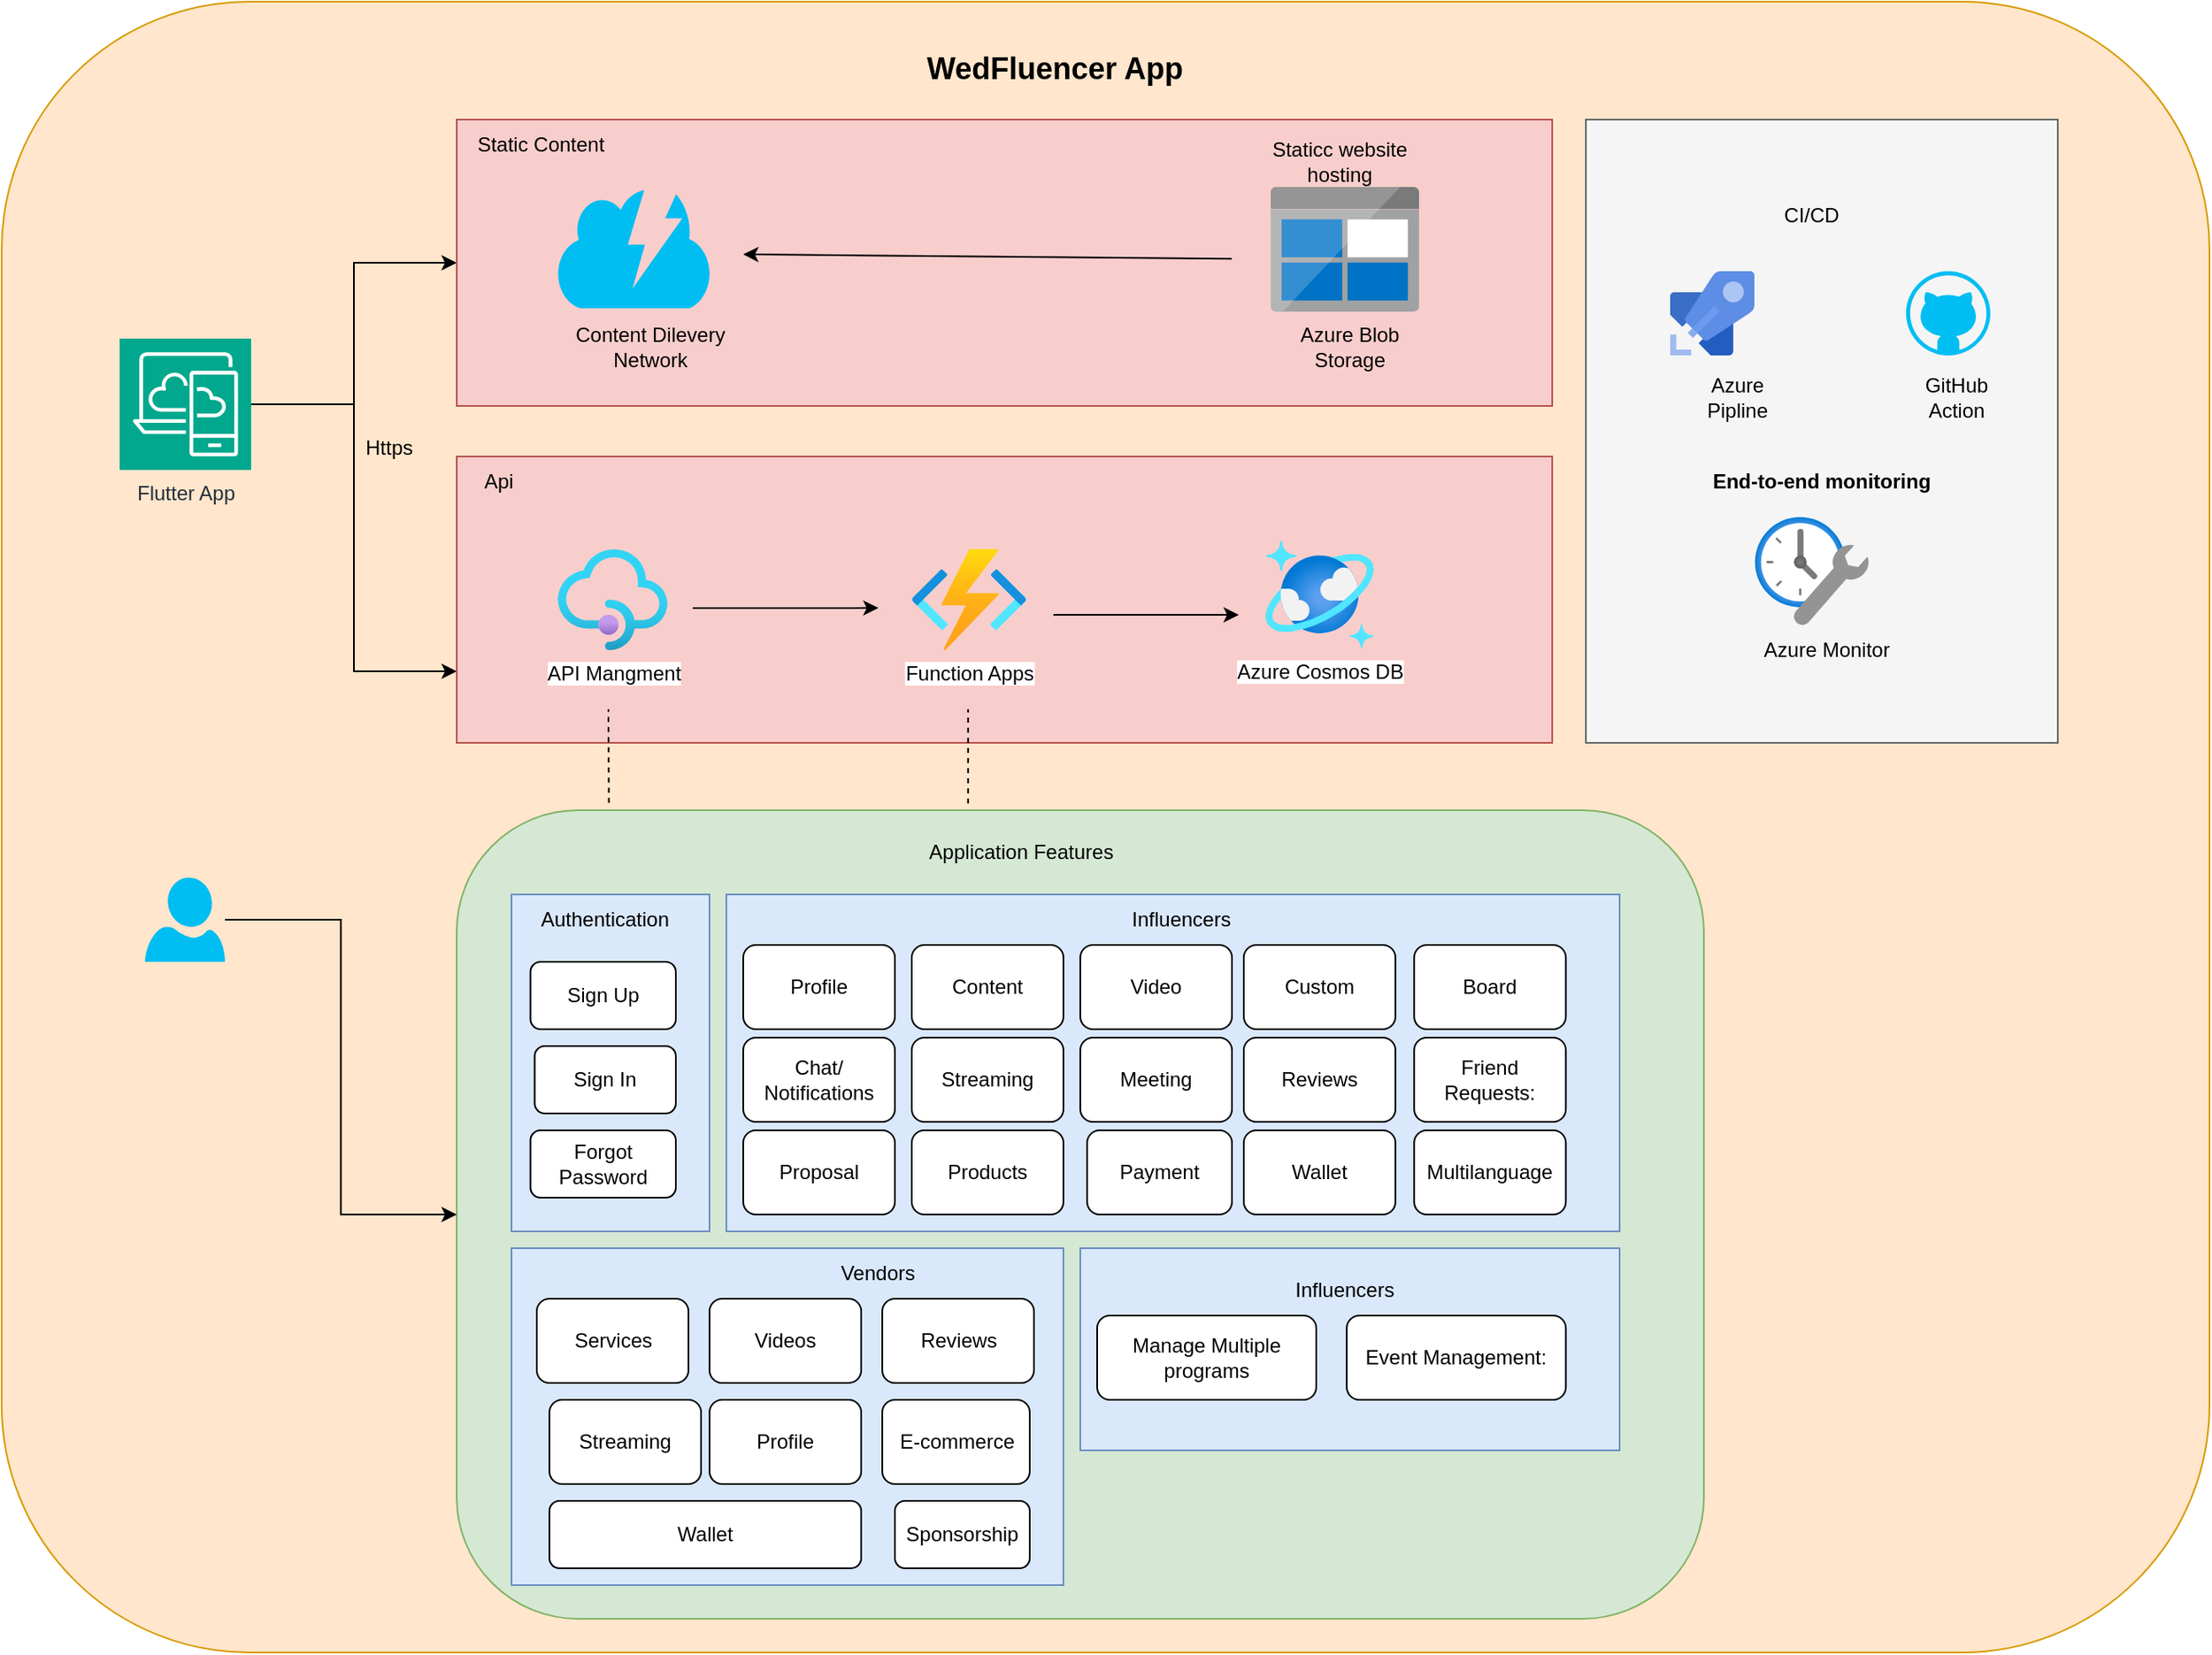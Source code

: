 <mxfile version="22.0.8" type="github">
  <diagram name="Page-1" id="8taoyjs-QUBEsXyyqBqw">
    <mxGraphModel dx="2840" dy="1235" grid="1" gridSize="10" guides="1" tooltips="1" connect="1" arrows="1" fold="1" page="1" pageScale="1" pageWidth="850" pageHeight="1100" math="0" shadow="0">
      <root>
        <mxCell id="0" />
        <mxCell id="1" parent="0" />
        <mxCell id="daoT6OAxx24oOpccv14M-5" value="" style="rounded=1;whiteSpace=wrap;html=1;fillColor=#ffe6cc;strokeColor=#d79b00;" vertex="1" parent="1">
          <mxGeometry x="-20" y="10" width="1310" height="980" as="geometry" />
        </mxCell>
        <mxCell id="daoT6OAxx24oOpccv14M-6" style="edgeStyle=orthogonalEdgeStyle;rounded=0;orthogonalLoop=1;jettySize=auto;html=1;" edge="1" parent="1" source="daoT6OAxx24oOpccv14M-1" target="daoT6OAxx24oOpccv14M-2">
          <mxGeometry relative="1" as="geometry" />
        </mxCell>
        <mxCell id="daoT6OAxx24oOpccv14M-7" style="edgeStyle=orthogonalEdgeStyle;rounded=0;orthogonalLoop=1;jettySize=auto;html=1;entryX=0;entryY=0.75;entryDx=0;entryDy=0;" edge="1" parent="1" source="daoT6OAxx24oOpccv14M-1" target="daoT6OAxx24oOpccv14M-3">
          <mxGeometry relative="1" as="geometry" />
        </mxCell>
        <mxCell id="daoT6OAxx24oOpccv14M-1" value="Flutter App" style="sketch=0;points=[[0,0,0],[0.25,0,0],[0.5,0,0],[0.75,0,0],[1,0,0],[0,1,0],[0.25,1,0],[0.5,1,0],[0.75,1,0],[1,1,0],[0,0.25,0],[0,0.5,0],[0,0.75,0],[1,0.25,0],[1,0.5,0],[1,0.75,0]];outlineConnect=0;fontColor=#232F3E;fillColor=#01A88D;strokeColor=#ffffff;dashed=0;verticalLabelPosition=bottom;verticalAlign=top;align=center;html=1;fontSize=12;fontStyle=0;aspect=fixed;shape=mxgraph.aws4.resourceIcon;resIcon=mxgraph.aws4.desktop_and_app_streaming;" vertex="1" parent="1">
          <mxGeometry x="50" y="210" width="78" height="78" as="geometry" />
        </mxCell>
        <mxCell id="daoT6OAxx24oOpccv14M-2" value="" style="rounded=0;whiteSpace=wrap;html=1;fillColor=#f8cecc;strokeColor=#b85450;" vertex="1" parent="1">
          <mxGeometry x="250" y="80" width="650" height="170" as="geometry" />
        </mxCell>
        <mxCell id="daoT6OAxx24oOpccv14M-3" value="" style="rounded=0;whiteSpace=wrap;html=1;fillColor=#f8cecc;strokeColor=#b85450;" vertex="1" parent="1">
          <mxGeometry x="250" y="280" width="650" height="170" as="geometry" />
        </mxCell>
        <mxCell id="daoT6OAxx24oOpccv14M-4" value="" style="rounded=0;whiteSpace=wrap;html=1;fillColor=#f5f5f5;fontColor=#333333;strokeColor=#666666;" vertex="1" parent="1">
          <mxGeometry x="920" y="80" width="280" height="370" as="geometry" />
        </mxCell>
        <mxCell id="daoT6OAxx24oOpccv14M-8" value="" style="verticalLabelPosition=bottom;html=1;verticalAlign=top;align=center;strokeColor=none;fillColor=#00BEF2;shape=mxgraph.azure.content_delivery_network;" vertex="1" parent="1">
          <mxGeometry x="310" y="122" width="90" height="70" as="geometry" />
        </mxCell>
        <mxCell id="daoT6OAxx24oOpccv14M-9" value="" style="image;sketch=0;aspect=fixed;html=1;points=[];align=center;fontSize=12;image=img/lib/mscae/BlobBlock.svg;" vertex="1" parent="1">
          <mxGeometry x="732.95" y="120" width="88.1" height="74" as="geometry" />
        </mxCell>
        <mxCell id="daoT6OAxx24oOpccv14M-12" value="Static Content" style="text;html=1;strokeColor=none;fillColor=none;align=center;verticalAlign=middle;whiteSpace=wrap;rounded=0;" vertex="1" parent="1">
          <mxGeometry x="260" y="80" width="80" height="30" as="geometry" />
        </mxCell>
        <mxCell id="daoT6OAxx24oOpccv14M-13" value="Api" style="text;html=1;strokeColor=none;fillColor=none;align=center;verticalAlign=middle;whiteSpace=wrap;rounded=0;" vertex="1" parent="1">
          <mxGeometry x="245" y="280" width="60" height="30" as="geometry" />
        </mxCell>
        <mxCell id="daoT6OAxx24oOpccv14M-14" value="Azure Monitor" style="text;html=1;strokeColor=none;fillColor=none;align=center;verticalAlign=middle;whiteSpace=wrap;rounded=0;" vertex="1" parent="1">
          <mxGeometry x="1010" y="380" width="106" height="30" as="geometry" />
        </mxCell>
        <mxCell id="daoT6OAxx24oOpccv14M-15" value="GitHub Action" style="text;html=1;strokeColor=none;fillColor=none;align=center;verticalAlign=middle;whiteSpace=wrap;rounded=0;" vertex="1" parent="1">
          <mxGeometry x="1110" y="230" width="60" height="30" as="geometry" />
        </mxCell>
        <mxCell id="daoT6OAxx24oOpccv14M-16" value="Azure Pipline" style="text;html=1;strokeColor=none;fillColor=none;align=center;verticalAlign=middle;whiteSpace=wrap;rounded=0;" vertex="1" parent="1">
          <mxGeometry x="980" y="230" width="60" height="30" as="geometry" />
        </mxCell>
        <mxCell id="daoT6OAxx24oOpccv14M-17" value="Content Dilevery Network" style="text;html=1;strokeColor=none;fillColor=none;align=center;verticalAlign=middle;whiteSpace=wrap;rounded=0;" vertex="1" parent="1">
          <mxGeometry x="305" y="200" width="120" height="30" as="geometry" />
        </mxCell>
        <mxCell id="daoT6OAxx24oOpccv14M-18" value="Azure Blob Storage" style="text;html=1;strokeColor=none;fillColor=none;align=center;verticalAlign=middle;whiteSpace=wrap;rounded=0;" vertex="1" parent="1">
          <mxGeometry x="730" y="200" width="100" height="30" as="geometry" />
        </mxCell>
        <mxCell id="daoT6OAxx24oOpccv14M-19" value="Staticc website hosting&lt;br&gt;" style="text;html=1;strokeColor=none;fillColor=none;align=center;verticalAlign=middle;whiteSpace=wrap;rounded=0;" vertex="1" parent="1">
          <mxGeometry x="714.05" y="90" width="120" height="30" as="geometry" />
        </mxCell>
        <mxCell id="daoT6OAxx24oOpccv14M-20" value="" style="image;sketch=0;aspect=fixed;html=1;points=[];align=center;fontSize=12;image=img/lib/mscae/Azure_Pipelines.svg;" vertex="1" parent="1">
          <mxGeometry x="970" y="170" width="50" height="50" as="geometry" />
        </mxCell>
        <mxCell id="daoT6OAxx24oOpccv14M-21" value="" style="verticalLabelPosition=bottom;html=1;verticalAlign=top;align=center;strokeColor=none;fillColor=#00BEF2;shape=mxgraph.azure.github_code;pointerEvents=1;" vertex="1" parent="1">
          <mxGeometry x="1110" y="170" width="50" height="50" as="geometry" />
        </mxCell>
        <mxCell id="daoT6OAxx24oOpccv14M-22" value="" style="image;aspect=fixed;html=1;points=[];align=center;fontSize=12;image=img/lib/azure2/compute/Maintenance_Configuration.svg;" vertex="1" parent="1">
          <mxGeometry x="1020" y="316" width="68" height="64" as="geometry" />
        </mxCell>
        <mxCell id="daoT6OAxx24oOpccv14M-23" value="CI/CD" style="text;html=1;strokeColor=none;fillColor=none;align=center;verticalAlign=middle;whiteSpace=wrap;rounded=0;" vertex="1" parent="1">
          <mxGeometry x="1024" y="122" width="60" height="30" as="geometry" />
        </mxCell>
        <mxCell id="daoT6OAxx24oOpccv14M-29" value="&lt;b&gt;End-to-end monitoring&lt;/b&gt;" style="text;html=1;strokeColor=none;fillColor=none;align=center;verticalAlign=middle;whiteSpace=wrap;rounded=0;" vertex="1" parent="1">
          <mxGeometry x="993" y="280" width="134" height="30" as="geometry" />
        </mxCell>
        <mxCell id="daoT6OAxx24oOpccv14M-30" value="API Mangment" style="image;aspect=fixed;html=1;points=[];align=center;fontSize=12;image=img/lib/azure2/app_services/API_Management_Services.svg;" vertex="1" parent="1">
          <mxGeometry x="310" y="335" width="65" height="60" as="geometry" />
        </mxCell>
        <mxCell id="daoT6OAxx24oOpccv14M-31" value="Function Apps" style="image;aspect=fixed;html=1;points=[];align=center;fontSize=12;image=img/lib/azure2/compute/Function_Apps.svg;" vertex="1" parent="1">
          <mxGeometry x="520" y="335" width="68" height="60" as="geometry" />
        </mxCell>
        <mxCell id="daoT6OAxx24oOpccv14M-32" value="Azure Cosmos DB" style="image;aspect=fixed;html=1;points=[];align=center;fontSize=12;image=img/lib/azure2/databases/Azure_Cosmos_DB.svg;" vertex="1" parent="1">
          <mxGeometry x="730" y="330" width="64" height="64" as="geometry" />
        </mxCell>
        <mxCell id="daoT6OAxx24oOpccv14M-33" value="" style="endArrow=classic;html=1;rounded=0;entryX=0.385;entryY=0.529;entryDx=0;entryDy=0;entryPerimeter=0;" edge="1" parent="1" target="daoT6OAxx24oOpccv14M-3">
          <mxGeometry width="50" height="50" relative="1" as="geometry">
            <mxPoint x="390" y="370" as="sourcePoint" />
            <mxPoint x="440" y="320" as="targetPoint" />
          </mxGeometry>
        </mxCell>
        <mxCell id="daoT6OAxx24oOpccv14M-35" value="" style="endArrow=classic;html=1;rounded=0;entryX=0.385;entryY=0.529;entryDx=0;entryDy=0;entryPerimeter=0;" edge="1" parent="1">
          <mxGeometry width="50" height="50" relative="1" as="geometry">
            <mxPoint x="604.05" y="374" as="sourcePoint" />
            <mxPoint x="714.05" y="374" as="targetPoint" />
          </mxGeometry>
        </mxCell>
        <mxCell id="daoT6OAxx24oOpccv14M-36" value="" style="endArrow=classic;html=1;rounded=0;" edge="1" parent="1">
          <mxGeometry width="50" height="50" relative="1" as="geometry">
            <mxPoint x="709.86" y="162.68" as="sourcePoint" />
            <mxPoint x="420" y="160" as="targetPoint" />
          </mxGeometry>
        </mxCell>
        <mxCell id="daoT6OAxx24oOpccv14M-39" value="" style="rounded=1;whiteSpace=wrap;html=1;fillColor=#d5e8d4;strokeColor=#82b366;" vertex="1" parent="1">
          <mxGeometry x="250" y="490" width="740" height="480" as="geometry" />
        </mxCell>
        <mxCell id="daoT6OAxx24oOpccv14M-81" value="" style="rounded=0;whiteSpace=wrap;html=1;fillColor=#dae8fc;strokeColor=#6c8ebf;" vertex="1" parent="1">
          <mxGeometry x="282.5" y="540" width="117.5" height="200" as="geometry" />
        </mxCell>
        <mxCell id="daoT6OAxx24oOpccv14M-83" value="Forgot Password" style="rounded=1;whiteSpace=wrap;html=1;" vertex="1" parent="1">
          <mxGeometry x="293.75" y="680" width="86.25" height="40" as="geometry" />
        </mxCell>
        <mxCell id="daoT6OAxx24oOpccv14M-84" value="Sign In" style="rounded=1;whiteSpace=wrap;html=1;" vertex="1" parent="1">
          <mxGeometry x="296.25" y="630" width="83.75" height="40" as="geometry" />
        </mxCell>
        <mxCell id="daoT6OAxx24oOpccv14M-85" value="Sign Up" style="rounded=1;whiteSpace=wrap;html=1;" vertex="1" parent="1">
          <mxGeometry x="293.75" y="580" width="86.25" height="40" as="geometry" />
        </mxCell>
        <mxCell id="daoT6OAxx24oOpccv14M-87" value="Authentication" style="text;html=1;strokeColor=none;fillColor=none;align=center;verticalAlign=middle;whiteSpace=wrap;rounded=0;" vertex="1" parent="1">
          <mxGeometry x="308.13" y="540" width="60" height="30" as="geometry" />
        </mxCell>
        <mxCell id="daoT6OAxx24oOpccv14M-88" value="" style="rounded=0;whiteSpace=wrap;html=1;fillColor=#dae8fc;strokeColor=#6c8ebf;" vertex="1" parent="1">
          <mxGeometry x="410" y="540" width="530" height="200" as="geometry" />
        </mxCell>
        <mxCell id="daoT6OAxx24oOpccv14M-95" value="Payment" style="rounded=1;whiteSpace=wrap;html=1;" vertex="1" parent="1">
          <mxGeometry x="624.05" y="680" width="85.95" height="50" as="geometry" />
        </mxCell>
        <mxCell id="daoT6OAxx24oOpccv14M-96" value="Chat/&lt;br&gt;Notifications" style="rounded=1;whiteSpace=wrap;html=1;" vertex="1" parent="1">
          <mxGeometry x="420" y="625" width="90" height="50" as="geometry" />
        </mxCell>
        <mxCell id="daoT6OAxx24oOpccv14M-97" value="Video" style="rounded=1;whiteSpace=wrap;html=1;" vertex="1" parent="1">
          <mxGeometry x="620" y="570" width="90" height="50" as="geometry" />
        </mxCell>
        <mxCell id="daoT6OAxx24oOpccv14M-98" value="Content" style="rounded=1;whiteSpace=wrap;html=1;" vertex="1" parent="1">
          <mxGeometry x="520" y="570" width="90" height="50" as="geometry" />
        </mxCell>
        <mxCell id="daoT6OAxx24oOpccv14M-99" value="Profile" style="rounded=1;whiteSpace=wrap;html=1;" vertex="1" parent="1">
          <mxGeometry x="420" y="570" width="90" height="50" as="geometry" />
        </mxCell>
        <mxCell id="daoT6OAxx24oOpccv14M-100" value="Products" style="rounded=1;whiteSpace=wrap;html=1;" vertex="1" parent="1">
          <mxGeometry x="520" y="680" width="90" height="50" as="geometry" />
        </mxCell>
        <mxCell id="daoT6OAxx24oOpccv14M-101" value="Proposal" style="rounded=1;whiteSpace=wrap;html=1;" vertex="1" parent="1">
          <mxGeometry x="420" y="680" width="90" height="50" as="geometry" />
        </mxCell>
        <mxCell id="daoT6OAxx24oOpccv14M-102" value="Streaming" style="rounded=1;whiteSpace=wrap;html=1;" vertex="1" parent="1">
          <mxGeometry x="520" y="625" width="90" height="50" as="geometry" />
        </mxCell>
        <mxCell id="daoT6OAxx24oOpccv14M-103" value="Meeting" style="rounded=1;whiteSpace=wrap;html=1;" vertex="1" parent="1">
          <mxGeometry x="620.0" y="625" width="90" height="50" as="geometry" />
        </mxCell>
        <mxCell id="daoT6OAxx24oOpccv14M-107" value="Custom" style="rounded=1;whiteSpace=wrap;html=1;" vertex="1" parent="1">
          <mxGeometry x="717" y="570" width="90" height="50" as="geometry" />
        </mxCell>
        <mxCell id="daoT6OAxx24oOpccv14M-108" value="Reviews" style="rounded=1;whiteSpace=wrap;html=1;" vertex="1" parent="1">
          <mxGeometry x="717" y="625" width="90" height="50" as="geometry" />
        </mxCell>
        <mxCell id="daoT6OAxx24oOpccv14M-109" value="Wallet" style="rounded=1;whiteSpace=wrap;html=1;" vertex="1" parent="1">
          <mxGeometry x="717" y="680" width="90" height="50" as="geometry" />
        </mxCell>
        <mxCell id="daoT6OAxx24oOpccv14M-110" value="Board" style="rounded=1;whiteSpace=wrap;html=1;" vertex="1" parent="1">
          <mxGeometry x="818.1" y="570" width="90" height="50" as="geometry" />
        </mxCell>
        <mxCell id="daoT6OAxx24oOpccv14M-111" value="Friend Requests:" style="rounded=1;whiteSpace=wrap;html=1;" vertex="1" parent="1">
          <mxGeometry x="818.1" y="625" width="90" height="50" as="geometry" />
        </mxCell>
        <mxCell id="daoT6OAxx24oOpccv14M-112" value="Multilanguage" style="rounded=1;whiteSpace=wrap;html=1;" vertex="1" parent="1">
          <mxGeometry x="818.1" y="680" width="90" height="50" as="geometry" />
        </mxCell>
        <mxCell id="daoT6OAxx24oOpccv14M-118" value="Influencers" style="text;html=1;strokeColor=none;fillColor=none;align=center;verticalAlign=middle;whiteSpace=wrap;rounded=0;" vertex="1" parent="1">
          <mxGeometry x="650" y="540" width="60" height="30" as="geometry" />
        </mxCell>
        <mxCell id="daoT6OAxx24oOpccv14M-119" value="" style="rounded=0;whiteSpace=wrap;html=1;fillColor=#dae8fc;strokeColor=#6c8ebf;" vertex="1" parent="1">
          <mxGeometry x="282.5" y="750" width="327.5" height="200" as="geometry" />
        </mxCell>
        <mxCell id="daoT6OAxx24oOpccv14M-120" value="Vendors" style="text;html=1;strokeColor=none;fillColor=none;align=center;verticalAlign=middle;whiteSpace=wrap;rounded=0;" vertex="1" parent="1">
          <mxGeometry x="470" y="750" width="60" height="30" as="geometry" />
        </mxCell>
        <mxCell id="daoT6OAxx24oOpccv14M-121" value="Services" style="rounded=1;whiteSpace=wrap;html=1;" vertex="1" parent="1">
          <mxGeometry x="297.5" y="780" width="90" height="50" as="geometry" />
        </mxCell>
        <mxCell id="daoT6OAxx24oOpccv14M-122" value="Reviews" style="rounded=1;whiteSpace=wrap;html=1;" vertex="1" parent="1">
          <mxGeometry x="502.5" y="780" width="90" height="50" as="geometry" />
        </mxCell>
        <mxCell id="daoT6OAxx24oOpccv14M-123" value="Videos" style="rounded=1;whiteSpace=wrap;html=1;" vertex="1" parent="1">
          <mxGeometry x="400" y="780" width="90" height="50" as="geometry" />
        </mxCell>
        <mxCell id="daoT6OAxx24oOpccv14M-124" value="Streaming" style="rounded=1;whiteSpace=wrap;html=1;" vertex="1" parent="1">
          <mxGeometry x="305" y="840" width="90" height="50" as="geometry" />
        </mxCell>
        <mxCell id="daoT6OAxx24oOpccv14M-126" value="Profile" style="rounded=1;whiteSpace=wrap;html=1;" vertex="1" parent="1">
          <mxGeometry x="400" y="840" width="90" height="50" as="geometry" />
        </mxCell>
        <mxCell id="daoT6OAxx24oOpccv14M-128" value="Wallet" style="rounded=1;whiteSpace=wrap;html=1;" vertex="1" parent="1">
          <mxGeometry x="305" y="900" width="185" height="40" as="geometry" />
        </mxCell>
        <mxCell id="daoT6OAxx24oOpccv14M-129" value="Sponsorship" style="rounded=1;whiteSpace=wrap;html=1;" vertex="1" parent="1">
          <mxGeometry x="510" y="900" width="80" height="40" as="geometry" />
        </mxCell>
        <mxCell id="daoT6OAxx24oOpccv14M-130" value="E-commerce" style="rounded=1;whiteSpace=wrap;html=1;" vertex="1" parent="1">
          <mxGeometry x="502.5" y="840" width="87.5" height="50" as="geometry" />
        </mxCell>
        <mxCell id="daoT6OAxx24oOpccv14M-132" value="" style="rounded=0;whiteSpace=wrap;html=1;fillColor=#dae8fc;strokeColor=#6c8ebf;" vertex="1" parent="1">
          <mxGeometry x="620" y="750" width="320" height="120" as="geometry" />
        </mxCell>
        <mxCell id="daoT6OAxx24oOpccv14M-133" value="Influencers" style="text;html=1;strokeColor=none;fillColor=none;align=center;verticalAlign=middle;whiteSpace=wrap;rounded=0;" vertex="1" parent="1">
          <mxGeometry x="747" y="760" width="60" height="30" as="geometry" />
        </mxCell>
        <mxCell id="daoT6OAxx24oOpccv14M-134" value="Manage Multiple programs" style="rounded=1;whiteSpace=wrap;html=1;" vertex="1" parent="1">
          <mxGeometry x="630" y="790" width="130" height="50" as="geometry" />
        </mxCell>
        <mxCell id="daoT6OAxx24oOpccv14M-135" value="Event Management:" style="rounded=1;whiteSpace=wrap;html=1;" vertex="1" parent="1">
          <mxGeometry x="778.1" y="790" width="130" height="50" as="geometry" />
        </mxCell>
        <mxCell id="daoT6OAxx24oOpccv14M-136" value="Application&amp;nbsp;Features" style="text;html=1;strokeColor=none;fillColor=none;align=center;verticalAlign=middle;whiteSpace=wrap;rounded=0;" vertex="1" parent="1">
          <mxGeometry x="510" y="500" width="150" height="30" as="geometry" />
        </mxCell>
        <mxCell id="daoT6OAxx24oOpccv14M-139" value="" style="endArrow=none;dashed=1;html=1;rounded=0;exitX=0.122;exitY=-0.009;exitDx=0;exitDy=0;exitPerimeter=0;" edge="1" parent="1" source="daoT6OAxx24oOpccv14M-39">
          <mxGeometry width="50" height="50" relative="1" as="geometry">
            <mxPoint x="290" y="480" as="sourcePoint" />
            <mxPoint x="340" y="430" as="targetPoint" />
          </mxGeometry>
        </mxCell>
        <mxCell id="daoT6OAxx24oOpccv14M-140" value="" style="endArrow=none;dashed=1;html=1;rounded=0;exitX=0.122;exitY=-0.009;exitDx=0;exitDy=0;exitPerimeter=0;" edge="1" parent="1">
          <mxGeometry width="50" height="50" relative="1" as="geometry">
            <mxPoint x="553.41" y="486" as="sourcePoint" />
            <mxPoint x="553.41" y="430" as="targetPoint" />
          </mxGeometry>
        </mxCell>
        <mxCell id="daoT6OAxx24oOpccv14M-143" style="edgeStyle=orthogonalEdgeStyle;rounded=0;orthogonalLoop=1;jettySize=auto;html=1;" edge="1" parent="1" source="daoT6OAxx24oOpccv14M-142" target="daoT6OAxx24oOpccv14M-39">
          <mxGeometry relative="1" as="geometry" />
        </mxCell>
        <mxCell id="daoT6OAxx24oOpccv14M-142" value="" style="verticalLabelPosition=bottom;html=1;verticalAlign=top;align=center;strokeColor=none;fillColor=#00BEF2;shape=mxgraph.azure.user;" vertex="1" parent="1">
          <mxGeometry x="65" y="530" width="47.5" height="50" as="geometry" />
        </mxCell>
        <mxCell id="daoT6OAxx24oOpccv14M-145" value="Https" style="text;html=1;strokeColor=none;fillColor=none;align=center;verticalAlign=middle;whiteSpace=wrap;rounded=0;" vertex="1" parent="1">
          <mxGeometry x="180" y="260" width="60" height="30" as="geometry" />
        </mxCell>
        <mxCell id="daoT6OAxx24oOpccv14M-147" value="&lt;font style=&quot;font-size: 18px;&quot;&gt;&lt;b&gt;WedFluencer App&lt;/b&gt;&lt;/font&gt;" style="text;html=1;strokeColor=none;fillColor=none;align=center;verticalAlign=middle;whiteSpace=wrap;rounded=0;" vertex="1" parent="1">
          <mxGeometry x="510" y="30" width="190" height="40" as="geometry" />
        </mxCell>
      </root>
    </mxGraphModel>
  </diagram>
</mxfile>
